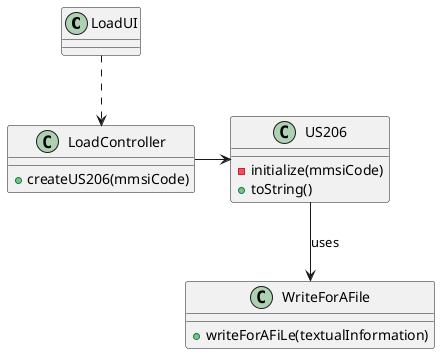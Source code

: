@startuml
'https://plantuml.com/class-diagram

class LoadUI{

}

class LoadController{
+ createUS206(mmsiCode)
}


class US206 {
- initialize(mmsiCode)
+ toString()

}

class WriteForAFile{
+ writeForAFiLe(textualInformation)

}


LoadUI ..> LoadController
LoadController -> US206
US206 --> WriteForAFile : uses

@enduml